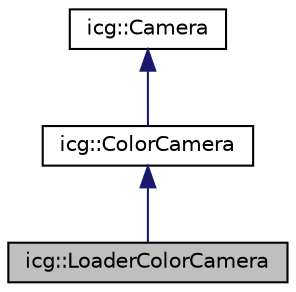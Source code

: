 digraph "icg::LoaderColorCamera"
{
 // LATEX_PDF_SIZE
  edge [fontname="Helvetica",fontsize="10",labelfontname="Helvetica",labelfontsize="10"];
  node [fontname="Helvetica",fontsize="10",shape=record];
  Node1 [label="icg::LoaderColorCamera",height=0.2,width=0.4,color="black", fillcolor="grey75", style="filled", fontcolor="black",tooltip="Camera that allows loading color images from a directory."];
  Node2 -> Node1 [dir="back",color="midnightblue",fontsize="10",style="solid",fontname="Helvetica"];
  Node2 [label="icg::ColorCamera",height=0.2,width=0.4,color="black", fillcolor="white", style="filled",URL="$classicg_1_1ColorCamera.html",tooltip="Abstract Camera class that defines a color camera."];
  Node3 -> Node2 [dir="back",color="midnightblue",fontsize="10",style="solid",fontname="Helvetica"];
  Node3 [label="icg::Camera",height=0.2,width=0.4,color="black", fillcolor="white", style="filled",URL="$classicg_1_1Camera.html",tooltip="Abstract class that provides images to other components and contains intrinsics as well as the pose o..."];
}
